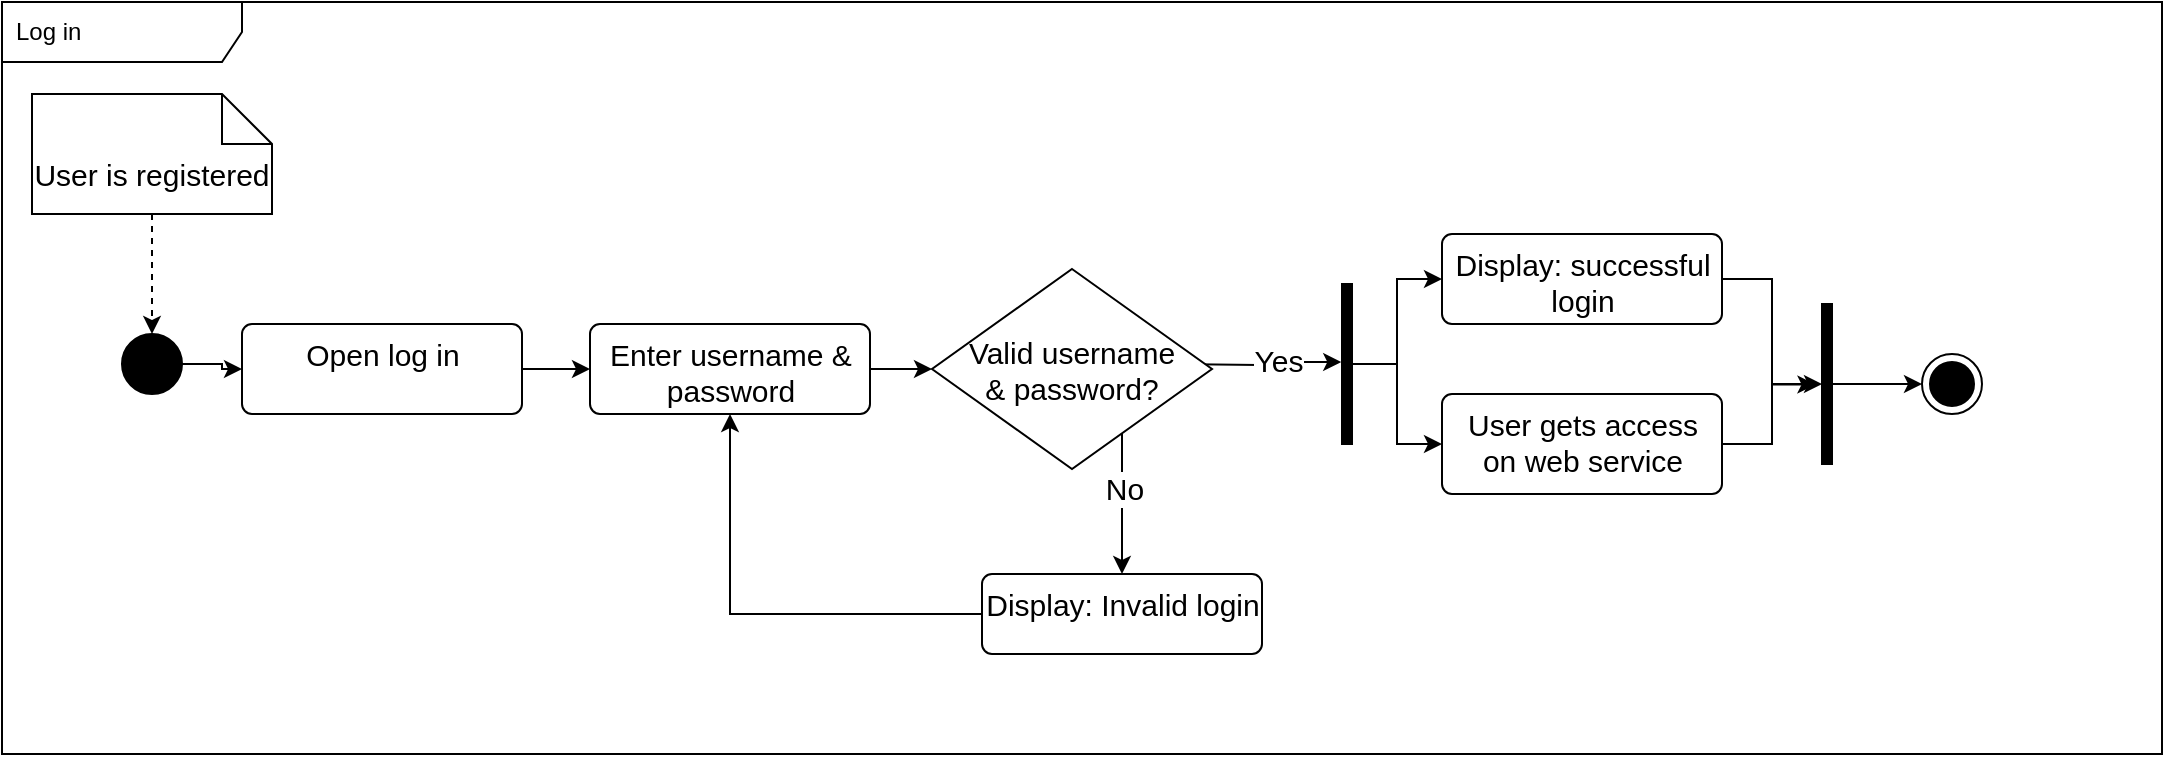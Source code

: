 <mxfile version="20.6.0" type="github"><diagram id="fiqrsVoXjaj7dptr9cxJ" name="Pagina-1"><mxGraphModel dx="1338" dy="705" grid="1" gridSize="10" guides="1" tooltips="1" connect="1" arrows="1" fold="1" page="1" pageScale="1" pageWidth="1169" pageHeight="827" math="0" shadow="0"><root><mxCell id="0"/><mxCell id="1" parent="0"/><mxCell id="XuAJh3-KPJ_3yuD2fymr-39" style="edgeStyle=orthogonalEdgeStyle;rounded=0;orthogonalLoop=1;jettySize=auto;html=1;entryX=0;entryY=0.5;entryDx=0;entryDy=0;strokeWidth=1;fontSize=15;" edge="1" parent="1" source="XuAJh3-KPJ_3yuD2fymr-20" target="XuAJh3-KPJ_3yuD2fymr-32"><mxGeometry relative="1" as="geometry"/></mxCell><mxCell id="XuAJh3-KPJ_3yuD2fymr-20" value="" style="ellipse;fillColor=strokeColor;strokeWidth=1;fontSize=15;" vertex="1" parent="1"><mxGeometry x="105" y="276" width="30" height="30" as="geometry"/></mxCell><mxCell id="XuAJh3-KPJ_3yuD2fymr-21" value="" style="ellipse;html=1;shape=endState;fillColor=strokeColor;strokeWidth=1;fontSize=15;" vertex="1" parent="1"><mxGeometry x="1005" y="286" width="30" height="30" as="geometry"/></mxCell><mxCell id="XuAJh3-KPJ_3yuD2fymr-24" value="Log in" style="shape=umlFrame;whiteSpace=wrap;html=1;width=120;height=30;boundedLbl=1;verticalAlign=middle;align=left;spacingLeft=5;" vertex="1" parent="1"><mxGeometry x="45" y="110" width="1080" height="376" as="geometry"/></mxCell><mxCell id="XuAJh3-KPJ_3yuD2fymr-67" style="edgeStyle=orthogonalEdgeStyle;rounded=0;orthogonalLoop=1;jettySize=auto;html=1;strokeWidth=1;fontSize=15;" edge="1" parent="1" source="XuAJh3-KPJ_3yuD2fymr-25" target="XuAJh3-KPJ_3yuD2fymr-50"><mxGeometry relative="1" as="geometry"/></mxCell><mxCell id="XuAJh3-KPJ_3yuD2fymr-25" value="User gets access &lt;br&gt;on web service" style="html=1;align=center;verticalAlign=top;rounded=1;absoluteArcSize=1;arcSize=10;dashed=0;strokeWidth=1;fontSize=15;" vertex="1" parent="1"><mxGeometry x="765" y="306" width="140" height="50" as="geometry"/></mxCell><mxCell id="XuAJh3-KPJ_3yuD2fymr-44" style="edgeStyle=orthogonalEdgeStyle;rounded=0;orthogonalLoop=1;jettySize=auto;html=1;entryX=0;entryY=0.5;entryDx=0;entryDy=0;strokeWidth=1;fontSize=15;" edge="1" parent="1" source="XuAJh3-KPJ_3yuD2fymr-29" target="XuAJh3-KPJ_3yuD2fymr-43"><mxGeometry relative="1" as="geometry"/></mxCell><mxCell id="XuAJh3-KPJ_3yuD2fymr-29" value="Enter username &amp;amp; &lt;br style=&quot;font-size: 15px;&quot;&gt;password" style="html=1;align=center;verticalAlign=top;rounded=1;absoluteArcSize=1;arcSize=10;dashed=0;strokeWidth=1;fontSize=15;" vertex="1" parent="1"><mxGeometry x="339" y="271" width="140" height="45" as="geometry"/></mxCell><mxCell id="XuAJh3-KPJ_3yuD2fymr-68" style="edgeStyle=orthogonalEdgeStyle;rounded=0;orthogonalLoop=1;jettySize=auto;html=1;entryX=-0.652;entryY=0.503;entryDx=0;entryDy=0;entryPerimeter=0;strokeWidth=1;fontSize=15;" edge="1" parent="1" source="XuAJh3-KPJ_3yuD2fymr-31" target="XuAJh3-KPJ_3yuD2fymr-50"><mxGeometry relative="1" as="geometry"/></mxCell><mxCell id="XuAJh3-KPJ_3yuD2fymr-31" value="Display: successful &lt;br&gt;login" style="html=1;align=center;verticalAlign=top;rounded=1;absoluteArcSize=1;arcSize=10;dashed=0;strokeWidth=1;fontSize=15;" vertex="1" parent="1"><mxGeometry x="765" y="226" width="140" height="45" as="geometry"/></mxCell><mxCell id="XuAJh3-KPJ_3yuD2fymr-40" style="edgeStyle=orthogonalEdgeStyle;rounded=0;orthogonalLoop=1;jettySize=auto;html=1;entryX=0;entryY=0.5;entryDx=0;entryDy=0;strokeWidth=1;fontSize=15;" edge="1" parent="1" source="XuAJh3-KPJ_3yuD2fymr-32" target="XuAJh3-KPJ_3yuD2fymr-29"><mxGeometry relative="1" as="geometry"/></mxCell><mxCell id="XuAJh3-KPJ_3yuD2fymr-32" value="Open log in" style="html=1;align=center;verticalAlign=top;rounded=1;absoluteArcSize=1;arcSize=10;dashed=0;strokeWidth=1;fontSize=15;" vertex="1" parent="1"><mxGeometry x="165" y="271" width="140" height="45" as="geometry"/></mxCell><mxCell id="XuAJh3-KPJ_3yuD2fymr-38" style="edgeStyle=orthogonalEdgeStyle;rounded=0;orthogonalLoop=1;jettySize=auto;html=1;entryX=0.5;entryY=0;entryDx=0;entryDy=0;dashed=1;strokeWidth=1;fontSize=15;" edge="1" parent="1" source="XuAJh3-KPJ_3yuD2fymr-34" target="XuAJh3-KPJ_3yuD2fymr-20"><mxGeometry relative="1" as="geometry"/></mxCell><mxCell id="XuAJh3-KPJ_3yuD2fymr-34" value="User is registered&lt;br style=&quot;font-size: 15px;&quot;&gt;" style="shape=note2;boundedLbl=1;whiteSpace=wrap;html=1;size=25;verticalAlign=top;align=center;strokeWidth=1;fontSize=15;" vertex="1" parent="1"><mxGeometry x="60" y="156" width="120" height="60" as="geometry"/></mxCell><mxCell id="XuAJh3-KPJ_3yuD2fymr-48" style="edgeStyle=orthogonalEdgeStyle;rounded=0;orthogonalLoop=1;jettySize=auto;html=1;strokeWidth=1;fontSize=15;entryX=-0.077;entryY=0.488;entryDx=0;entryDy=0;entryPerimeter=0;" edge="1" parent="1" target="XuAJh3-KPJ_3yuD2fymr-49"><mxGeometry relative="1" as="geometry"><mxPoint x="630" y="291" as="sourcePoint"/><mxPoint x="755" y="291" as="targetPoint"/></mxGeometry></mxCell><mxCell id="XuAJh3-KPJ_3yuD2fymr-58" value="Yes" style="edgeLabel;html=1;align=center;verticalAlign=middle;resizable=0;points=[];fontSize=15;" vertex="1" connectable="0" parent="XuAJh3-KPJ_3yuD2fymr-48"><mxGeometry x="0.256" y="1" relative="1" as="geometry"><mxPoint as="offset"/></mxGeometry></mxCell><mxCell id="XuAJh3-KPJ_3yuD2fymr-60" style="edgeStyle=orthogonalEdgeStyle;rounded=0;orthogonalLoop=1;jettySize=auto;html=1;strokeWidth=1;fontSize=15;" edge="1" parent="1" source="XuAJh3-KPJ_3yuD2fymr-43"><mxGeometry relative="1" as="geometry"><mxPoint x="605" y="396" as="targetPoint"/><Array as="points"><mxPoint x="605" y="366"/><mxPoint x="605" y="366"/></Array></mxGeometry></mxCell><mxCell id="XuAJh3-KPJ_3yuD2fymr-62" value="No" style="edgeLabel;html=1;align=center;verticalAlign=middle;resizable=0;points=[];fontSize=15;" vertex="1" connectable="0" parent="XuAJh3-KPJ_3yuD2fymr-60"><mxGeometry x="-0.228" y="1" relative="1" as="geometry"><mxPoint as="offset"/></mxGeometry></mxCell><mxCell id="XuAJh3-KPJ_3yuD2fymr-43" value="Valid username &#10;&amp; password?" style="rhombus;strokeWidth=1;fontSize=15;" vertex="1" parent="1"><mxGeometry x="510" y="243.5" width="140" height="100" as="geometry"/></mxCell><mxCell id="XuAJh3-KPJ_3yuD2fymr-65" style="edgeStyle=orthogonalEdgeStyle;rounded=0;orthogonalLoop=1;jettySize=auto;html=1;entryX=0;entryY=0.5;entryDx=0;entryDy=0;strokeWidth=1;fontSize=15;" edge="1" parent="1" source="XuAJh3-KPJ_3yuD2fymr-49" target="XuAJh3-KPJ_3yuD2fymr-31"><mxGeometry relative="1" as="geometry"/></mxCell><mxCell id="XuAJh3-KPJ_3yuD2fymr-66" style="edgeStyle=orthogonalEdgeStyle;rounded=0;orthogonalLoop=1;jettySize=auto;html=1;entryX=0;entryY=0.5;entryDx=0;entryDy=0;strokeWidth=1;fontSize=15;" edge="1" parent="1" source="XuAJh3-KPJ_3yuD2fymr-49" target="XuAJh3-KPJ_3yuD2fymr-25"><mxGeometry relative="1" as="geometry"/></mxCell><mxCell id="XuAJh3-KPJ_3yuD2fymr-49" value="" style="html=1;points=[];perimeter=orthogonalPerimeter;fillColor=strokeColor;strokeWidth=1;fontSize=15;" vertex="1" parent="1"><mxGeometry x="715" y="251" width="5" height="80" as="geometry"/></mxCell><mxCell id="XuAJh3-KPJ_3yuD2fymr-69" style="edgeStyle=orthogonalEdgeStyle;rounded=0;orthogonalLoop=1;jettySize=auto;html=1;strokeWidth=1;fontSize=15;" edge="1" parent="1" source="XuAJh3-KPJ_3yuD2fymr-50" target="XuAJh3-KPJ_3yuD2fymr-21"><mxGeometry relative="1" as="geometry"/></mxCell><mxCell id="XuAJh3-KPJ_3yuD2fymr-50" value="" style="html=1;points=[];perimeter=orthogonalPerimeter;fillColor=strokeColor;strokeWidth=1;fontSize=15;" vertex="1" parent="1"><mxGeometry x="955.0" y="261" width="5" height="80" as="geometry"/></mxCell><mxCell id="XuAJh3-KPJ_3yuD2fymr-64" style="edgeStyle=orthogonalEdgeStyle;rounded=0;orthogonalLoop=1;jettySize=auto;html=1;entryX=0.5;entryY=1;entryDx=0;entryDy=0;strokeWidth=1;fontSize=15;" edge="1" parent="1" source="XuAJh3-KPJ_3yuD2fymr-63" target="XuAJh3-KPJ_3yuD2fymr-29"><mxGeometry relative="1" as="geometry"/></mxCell><mxCell id="XuAJh3-KPJ_3yuD2fymr-63" value="Display: Invalid login" style="html=1;align=center;verticalAlign=top;rounded=1;absoluteArcSize=1;arcSize=10;dashed=0;strokeWidth=1;fontSize=15;" vertex="1" parent="1"><mxGeometry x="535" y="396" width="140" height="40" as="geometry"/></mxCell></root></mxGraphModel></diagram></mxfile>